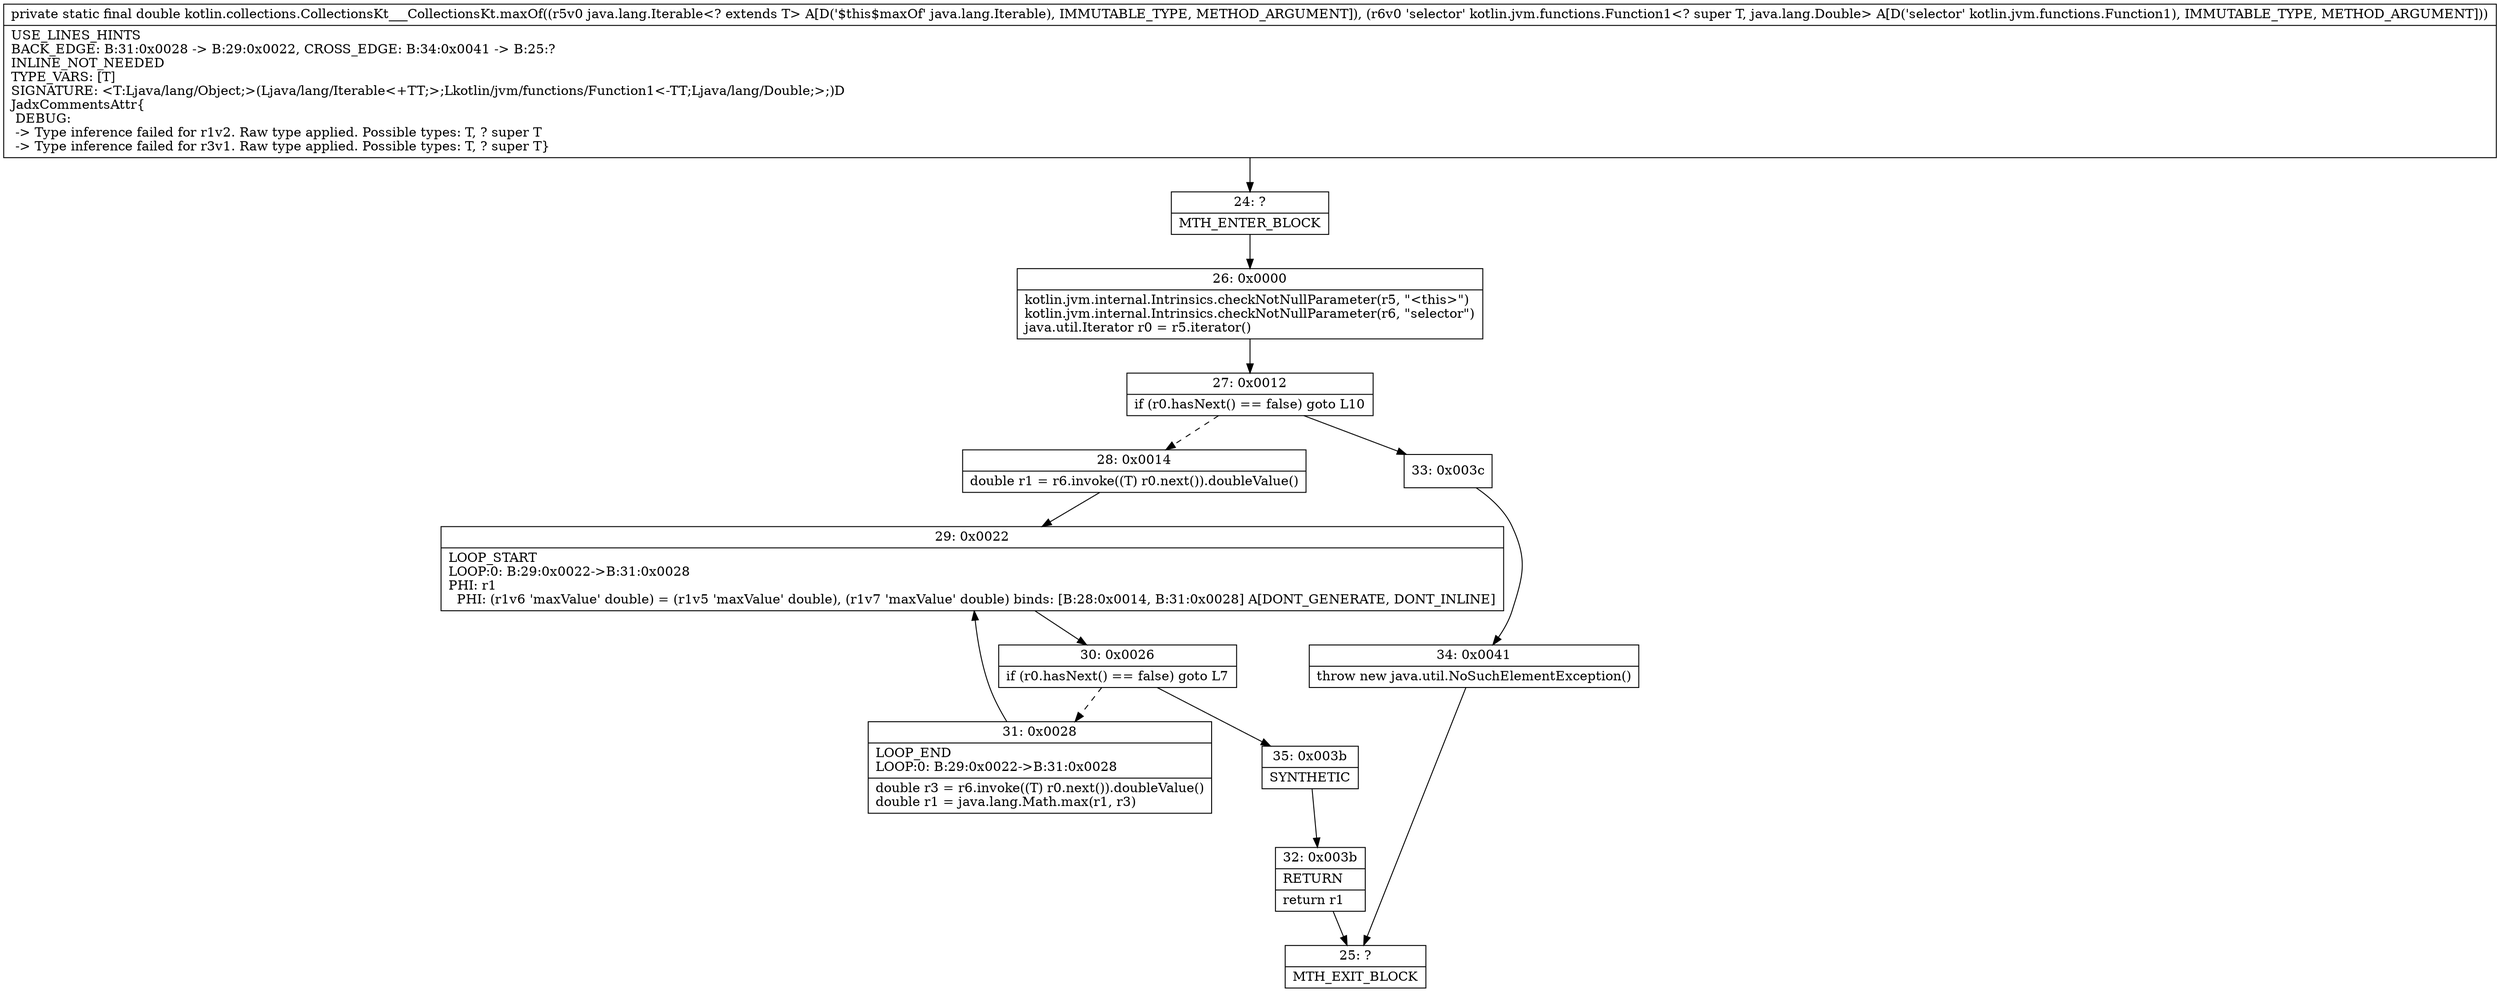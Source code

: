 digraph "CFG forkotlin.collections.CollectionsKt___CollectionsKt.maxOf(Ljava\/lang\/Iterable;Lkotlin\/jvm\/functions\/Function1;)D" {
Node_24 [shape=record,label="{24\:\ ?|MTH_ENTER_BLOCK\l}"];
Node_26 [shape=record,label="{26\:\ 0x0000|kotlin.jvm.internal.Intrinsics.checkNotNullParameter(r5, \"\<this\>\")\lkotlin.jvm.internal.Intrinsics.checkNotNullParameter(r6, \"selector\")\ljava.util.Iterator r0 = r5.iterator()\l}"];
Node_27 [shape=record,label="{27\:\ 0x0012|if (r0.hasNext() == false) goto L10\l}"];
Node_28 [shape=record,label="{28\:\ 0x0014|double r1 = r6.invoke((T) r0.next()).doubleValue()\l}"];
Node_29 [shape=record,label="{29\:\ 0x0022|LOOP_START\lLOOP:0: B:29:0x0022\-\>B:31:0x0028\lPHI: r1 \l  PHI: (r1v6 'maxValue' double) = (r1v5 'maxValue' double), (r1v7 'maxValue' double) binds: [B:28:0x0014, B:31:0x0028] A[DONT_GENERATE, DONT_INLINE]\l}"];
Node_30 [shape=record,label="{30\:\ 0x0026|if (r0.hasNext() == false) goto L7\l}"];
Node_31 [shape=record,label="{31\:\ 0x0028|LOOP_END\lLOOP:0: B:29:0x0022\-\>B:31:0x0028\l|double r3 = r6.invoke((T) r0.next()).doubleValue()\ldouble r1 = java.lang.Math.max(r1, r3)\l}"];
Node_35 [shape=record,label="{35\:\ 0x003b|SYNTHETIC\l}"];
Node_32 [shape=record,label="{32\:\ 0x003b|RETURN\l|return r1\l}"];
Node_25 [shape=record,label="{25\:\ ?|MTH_EXIT_BLOCK\l}"];
Node_33 [shape=record,label="{33\:\ 0x003c}"];
Node_34 [shape=record,label="{34\:\ 0x0041|throw new java.util.NoSuchElementException()\l}"];
MethodNode[shape=record,label="{private static final double kotlin.collections.CollectionsKt___CollectionsKt.maxOf((r5v0 java.lang.Iterable\<? extends T\> A[D('$this$maxOf' java.lang.Iterable), IMMUTABLE_TYPE, METHOD_ARGUMENT]), (r6v0 'selector' kotlin.jvm.functions.Function1\<? super T, java.lang.Double\> A[D('selector' kotlin.jvm.functions.Function1), IMMUTABLE_TYPE, METHOD_ARGUMENT]))  | USE_LINES_HINTS\lBACK_EDGE: B:31:0x0028 \-\> B:29:0x0022, CROSS_EDGE: B:34:0x0041 \-\> B:25:?\lINLINE_NOT_NEEDED\lTYPE_VARS: [T]\lSIGNATURE: \<T:Ljava\/lang\/Object;\>(Ljava\/lang\/Iterable\<+TT;\>;Lkotlin\/jvm\/functions\/Function1\<\-TT;Ljava\/lang\/Double;\>;)D\lJadxCommentsAttr\{\l DEBUG: \l \-\> Type inference failed for r1v2. Raw type applied. Possible types: T, ? super T\l \-\> Type inference failed for r3v1. Raw type applied. Possible types: T, ? super T\}\l}"];
MethodNode -> Node_24;Node_24 -> Node_26;
Node_26 -> Node_27;
Node_27 -> Node_28[style=dashed];
Node_27 -> Node_33;
Node_28 -> Node_29;
Node_29 -> Node_30;
Node_30 -> Node_31[style=dashed];
Node_30 -> Node_35;
Node_31 -> Node_29;
Node_35 -> Node_32;
Node_32 -> Node_25;
Node_33 -> Node_34;
Node_34 -> Node_25;
}


